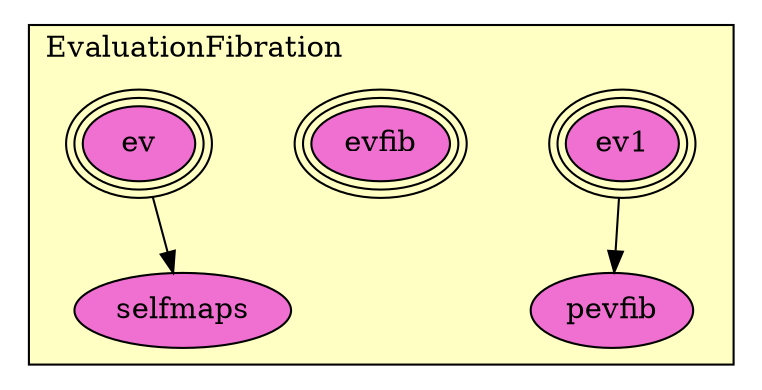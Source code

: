 digraph HoTT_Homotopy_EvaluationFibration {
  graph [ratio=0.5]
  node [style=filled]
EvaluationFibration_ev1 [label="ev1", URL=<EvaluationFibration.html#ev1>, peripheries=3, fillcolor="#F070D1"] ;
EvaluationFibration_pevfib [label="pevfib", URL=<EvaluationFibration.html#pevfib>, fillcolor="#F070D1"] ;
EvaluationFibration_evfib [label="evfib", URL=<EvaluationFibration.html#evfib>, peripheries=3, fillcolor="#F070D1"] ;
EvaluationFibration_ev [label="ev", URL=<EvaluationFibration.html#ev>, peripheries=3, fillcolor="#F070D1"] ;
EvaluationFibration_selfmaps [label="selfmaps", URL=<EvaluationFibration.html#selfmaps>, fillcolor="#F070D1"] ;
  EvaluationFibration_ev1 -> EvaluationFibration_pevfib [] ;
  EvaluationFibration_ev -> EvaluationFibration_selfmaps [] ;
subgraph cluster_EvaluationFibration { label="EvaluationFibration"; fillcolor="#FFFFC3"; labeljust=l; style=filled 
EvaluationFibration_selfmaps; EvaluationFibration_ev; EvaluationFibration_evfib; EvaluationFibration_pevfib; EvaluationFibration_ev1; };
} /* END */
